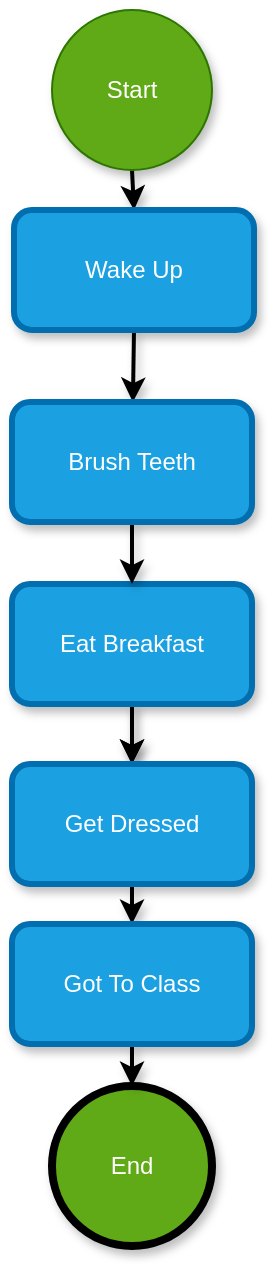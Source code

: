<mxfile>
    <diagram id="7ilYn1LbQ2ubHdBjYper" name="Page-1">
        <mxGraphModel dx="882" dy="622" grid="0" gridSize="10" guides="1" tooltips="1" connect="1" arrows="1" fold="1" page="1" pageScale="1" pageWidth="827" pageHeight="1169" background="#ffffff" math="0" shadow="0">
            <root>
                <mxCell id="0"/>
                <mxCell id="1" parent="0"/>
                <mxCell id="8" style="edgeStyle=none;html=1;exitX=0.5;exitY=1;exitDx=0;exitDy=0;entryX=0.5;entryY=0;entryDx=0;entryDy=0;strokeColor=#000000;endSize=6;strokeWidth=2;shadow=1;" edge="1" parent="1" source="2" target="4">
                    <mxGeometry relative="1" as="geometry"/>
                </mxCell>
                <mxCell id="2" value="Start" style="ellipse;whiteSpace=wrap;html=1;fillColor=#60a917;fontColor=#ffffff;strokeColor=#2D7600;shadow=1;" vertex="1" parent="1">
                    <mxGeometry x="373" y="276" width="80" height="80" as="geometry"/>
                </mxCell>
                <mxCell id="3" value="End" style="ellipse;whiteSpace=wrap;html=1;fillColor=#60a917;fontColor=#ffffff;strokeColor=#000000;strokeWidth=4;shadow=1;" vertex="1" parent="1">
                    <mxGeometry x="373" y="814" width="80" height="80" as="geometry"/>
                </mxCell>
                <mxCell id="9" style="edgeStyle=none;html=1;exitX=0.5;exitY=1;exitDx=0;exitDy=0;strokeColor=#000000;strokeWidth=2;endSize=6;shadow=1;" edge="1" parent="1" source="4" target="6">
                    <mxGeometry relative="1" as="geometry"/>
                </mxCell>
                <mxCell id="4" value="Wake Up" style="rounded=1;whiteSpace=wrap;html=1;strokeWidth=3;fillColor=#1ba1e2;fontColor=#ffffff;strokeColor=#006EAF;shadow=1;" vertex="1" parent="1">
                    <mxGeometry x="354" y="376" width="120" height="60" as="geometry"/>
                </mxCell>
                <mxCell id="11" style="edgeStyle=none;html=1;exitX=0.5;exitY=1;exitDx=0;exitDy=0;entryX=0.5;entryY=0;entryDx=0;entryDy=0;strokeColor=#000000;strokeWidth=2;endSize=6;shadow=1;" edge="1" parent="1" source="5" target="7">
                    <mxGeometry relative="1" as="geometry"/>
                </mxCell>
                <mxCell id="14" value="" style="edgeStyle=none;html=1;strokeColor=#000000;strokeWidth=2;endSize=6;shadow=1;" edge="1" parent="1" source="5" target="7">
                    <mxGeometry relative="1" as="geometry"/>
                </mxCell>
                <mxCell id="5" value="Eat Breakfast" style="rounded=1;whiteSpace=wrap;html=1;strokeWidth=3;fillColor=#1ba1e2;fontColor=#ffffff;strokeColor=#006EAF;shadow=1;" vertex="1" parent="1">
                    <mxGeometry x="353" y="563" width="120" height="60" as="geometry"/>
                </mxCell>
                <mxCell id="10" style="edgeStyle=none;html=1;exitX=0.5;exitY=1;exitDx=0;exitDy=0;entryX=0.5;entryY=0;entryDx=0;entryDy=0;strokeColor=#000000;strokeWidth=2;endSize=6;shadow=1;" edge="1" parent="1" source="6" target="5">
                    <mxGeometry relative="1" as="geometry"/>
                </mxCell>
                <mxCell id="6" value="Brush Teeth" style="rounded=1;whiteSpace=wrap;html=1;strokeWidth=3;fillColor=#1ba1e2;fontColor=#ffffff;strokeColor=#006EAF;shadow=1;" vertex="1" parent="1">
                    <mxGeometry x="353" y="472" width="120" height="60" as="geometry"/>
                </mxCell>
                <mxCell id="12" style="edgeStyle=none;html=1;exitX=0.5;exitY=1;exitDx=0;exitDy=0;entryX=0.5;entryY=0;entryDx=0;entryDy=0;strokeColor=#000000;strokeWidth=2;endSize=6;startArrow=none;shadow=1;" edge="1" parent="1" source="13" target="3">
                    <mxGeometry relative="1" as="geometry"/>
                </mxCell>
                <mxCell id="16" style="edgeStyle=none;sketch=0;html=1;exitX=0.5;exitY=1;exitDx=0;exitDy=0;entryX=0.5;entryY=0;entryDx=0;entryDy=0;shadow=1;strokeColor=#000000;strokeWidth=2;endSize=6;" edge="1" parent="1" source="7" target="13">
                    <mxGeometry relative="1" as="geometry"/>
                </mxCell>
                <mxCell id="7" value="Get Dressed" style="rounded=1;whiteSpace=wrap;html=1;strokeWidth=3;fillColor=#1ba1e2;fontColor=#ffffff;strokeColor=#006EAF;shadow=1;" vertex="1" parent="1">
                    <mxGeometry x="353" y="653" width="120" height="60" as="geometry"/>
                </mxCell>
                <mxCell id="13" value="Got To Class" style="rounded=1;whiteSpace=wrap;html=1;strokeWidth=3;fillColor=#1ba1e2;fontColor=#ffffff;strokeColor=#006EAF;shadow=1;" vertex="1" parent="1">
                    <mxGeometry x="353" y="733" width="120" height="60" as="geometry"/>
                </mxCell>
            </root>
        </mxGraphModel>
    </diagram>
</mxfile>